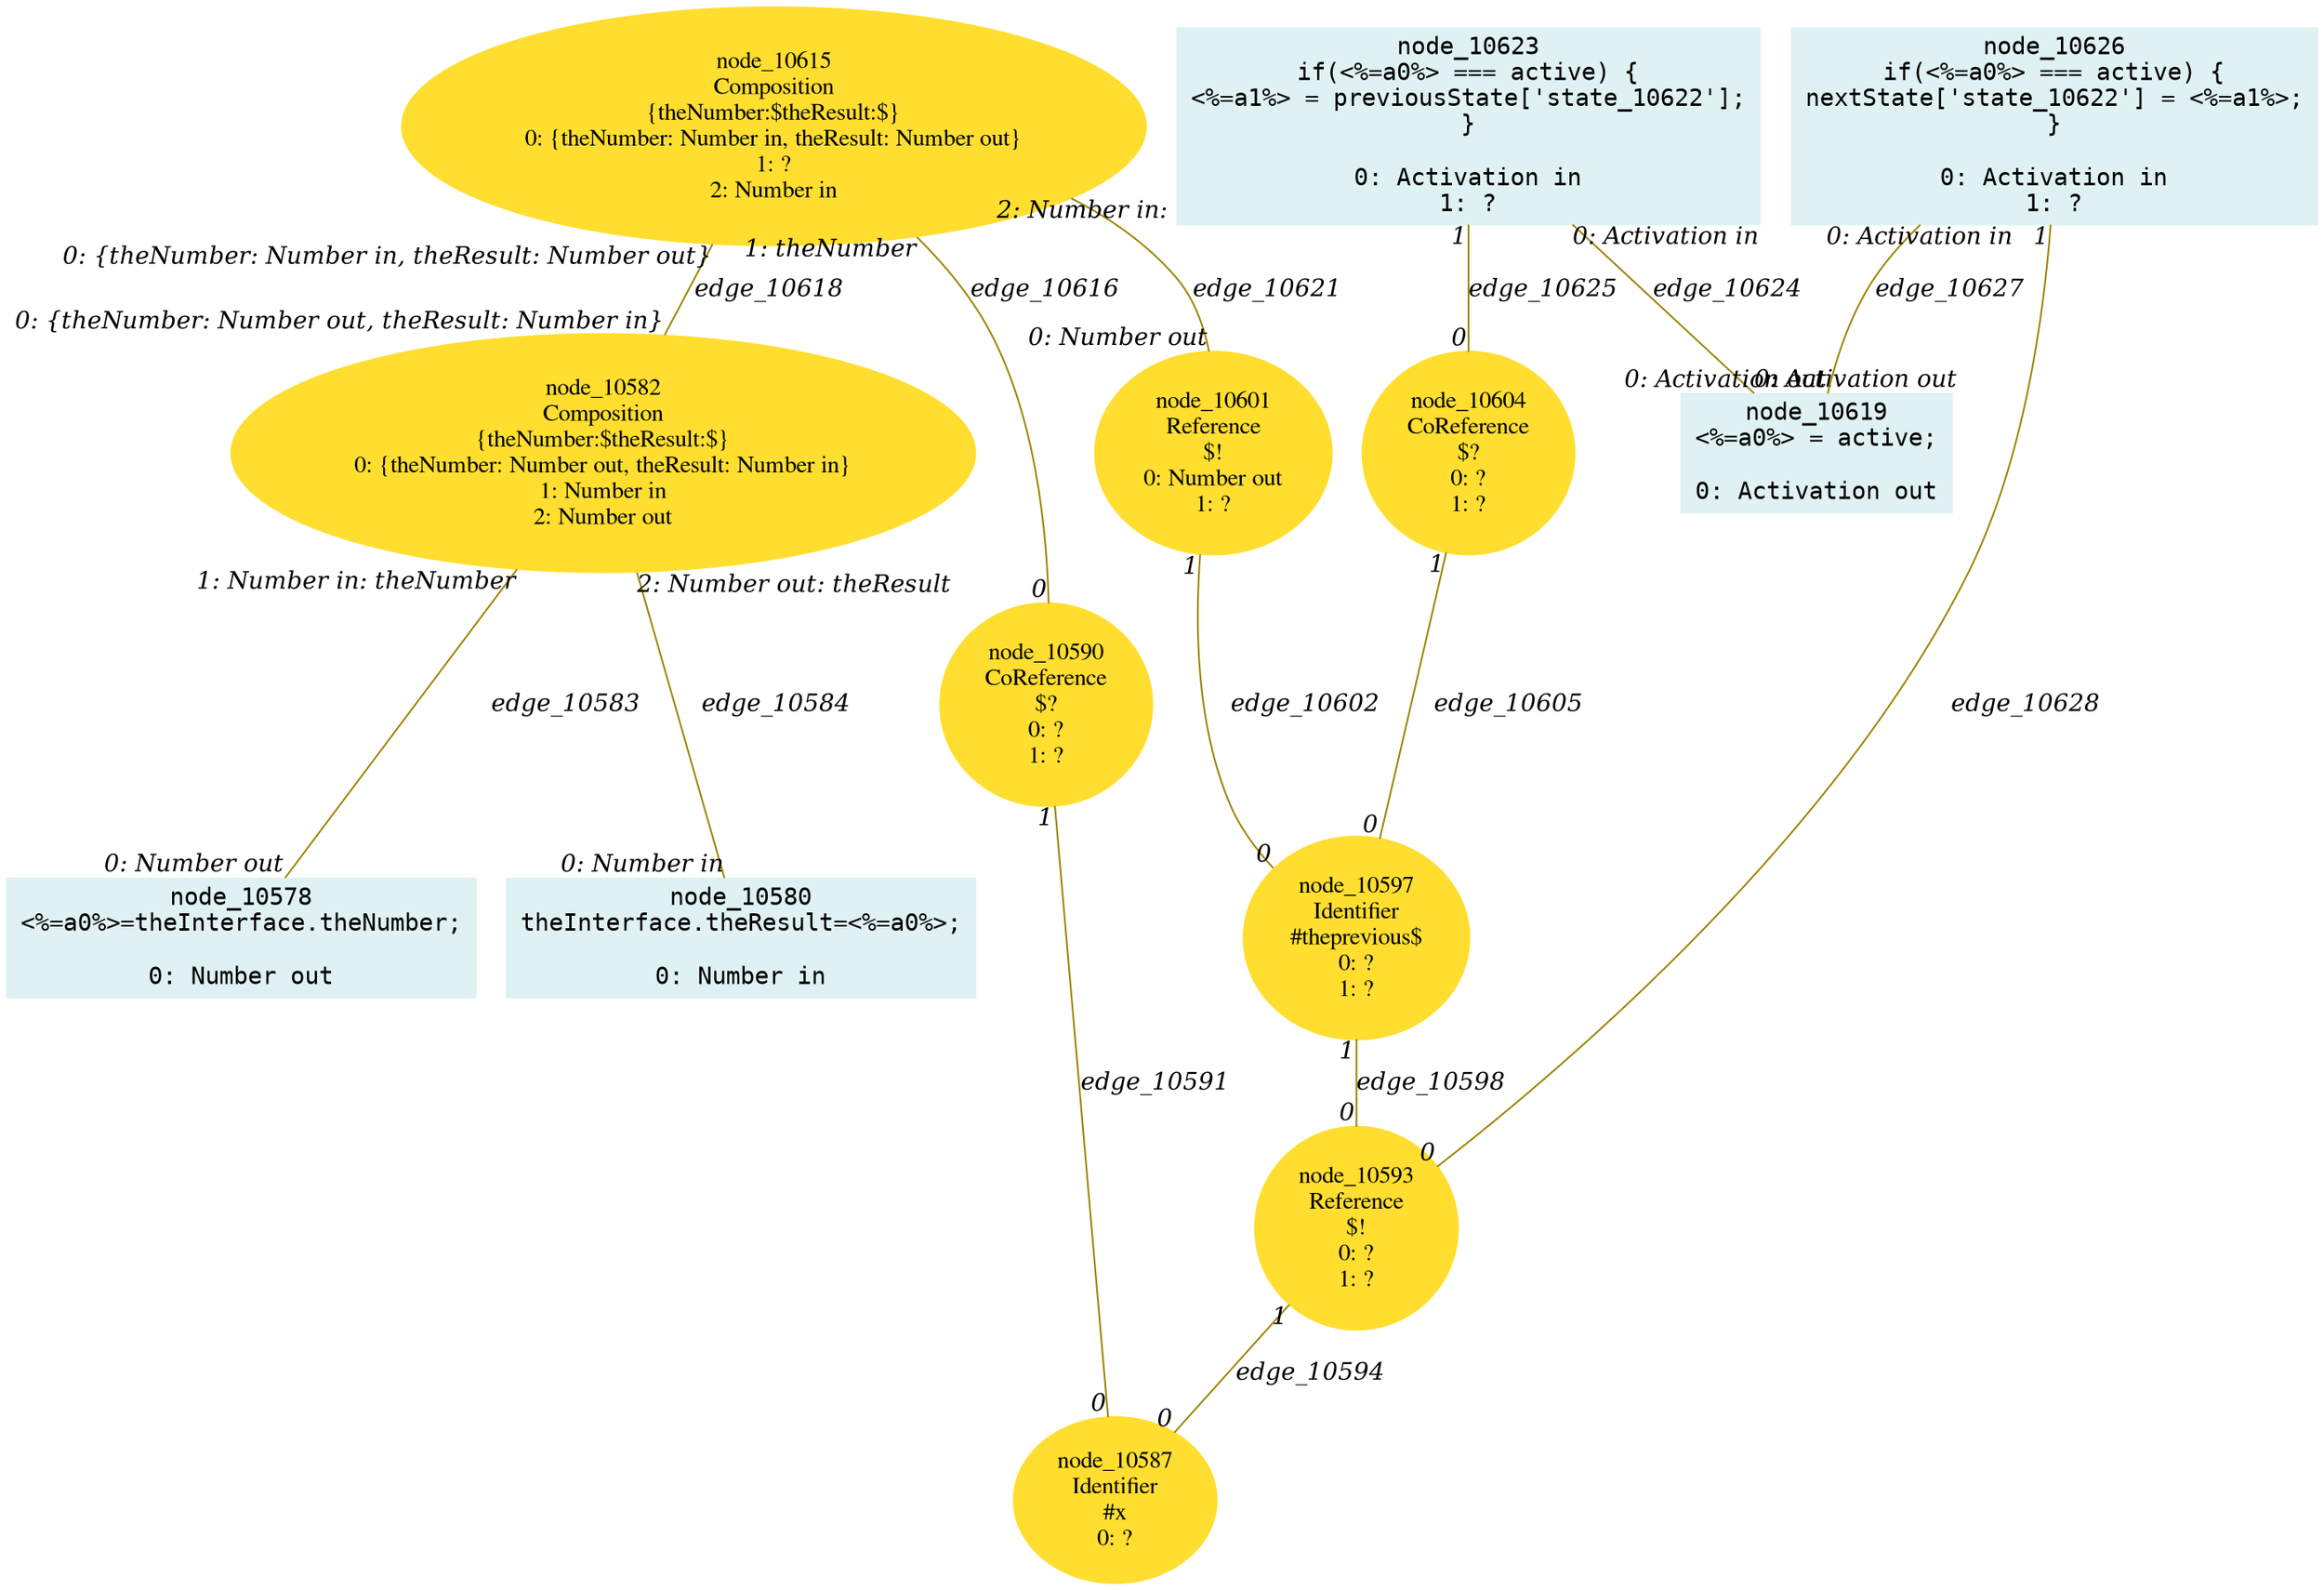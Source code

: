 digraph g{node_10578 [shape="box", style="filled", color="#dff1f2", fontname="Courier", label="node_10578
<%=a0%>=theInterface.theNumber;

0: Number out" ]
node_10580 [shape="box", style="filled", color="#dff1f2", fontname="Courier", label="node_10580
theInterface.theResult=<%=a0%>;

0: Number in" ]
node_10582 [shape="ellipse", style="filled", color="#ffde2f", fontname="Times", label="node_10582
Composition
{theNumber:$theResult:$}
0: {theNumber: Number out, theResult: Number in}
1: Number in
2: Number out" ]
node_10587 [shape="ellipse", style="filled", color="#ffde2f", fontname="Times", label="node_10587
Identifier
#x
0: ?" ]
node_10590 [shape="ellipse", style="filled", color="#ffde2f", fontname="Times", label="node_10590
CoReference
$?
0: ?
1: ?" ]
node_10593 [shape="ellipse", style="filled", color="#ffde2f", fontname="Times", label="node_10593
Reference
$!
0: ?
1: ?" ]
node_10597 [shape="ellipse", style="filled", color="#ffde2f", fontname="Times", label="node_10597
Identifier
#theprevious$
0: ?
1: ?" ]
node_10601 [shape="ellipse", style="filled", color="#ffde2f", fontname="Times", label="node_10601
Reference
$!
0: Number out
1: ?" ]
node_10604 [shape="ellipse", style="filled", color="#ffde2f", fontname="Times", label="node_10604
CoReference
$?
0: ?
1: ?" ]
node_10615 [shape="ellipse", style="filled", color="#ffde2f", fontname="Times", label="node_10615
Composition
{theNumber:$theResult:$}
0: {theNumber: Number in, theResult: Number out}
1: ?
2: Number in" ]
node_10619 [shape="box", style="filled", color="#dff1f2", fontname="Courier", label="node_10619
<%=a0%> = active;

0: Activation out" ]
node_10623 [shape="box", style="filled", color="#dff1f2", fontname="Courier", label="node_10623
if(<%=a0%> === active) {
<%=a1%> = previousState['state_10622'];
}

0: Activation in
1: ?" ]
node_10626 [shape="box", style="filled", color="#dff1f2", fontname="Courier", label="node_10626
if(<%=a0%> === active) {
nextState['state_10622'] = <%=a1%>;
}

0: Activation in
1: ?" ]
node_10582 -> node_10578 [dir=none, arrowHead=none, fontname="Times-Italic", arrowsize=1, color="#9d8400", label="edge_10583",  headlabel="0: Number out", taillabel="1: Number in: theNumber" ]
node_10582 -> node_10580 [dir=none, arrowHead=none, fontname="Times-Italic", arrowsize=1, color="#9d8400", label="edge_10584",  headlabel="0: Number in", taillabel="2: Number out: theResult" ]
node_10590 -> node_10587 [dir=none, arrowHead=none, fontname="Times-Italic", arrowsize=1, color="#9d8400", label="edge_10591",  headlabel="0", taillabel="1" ]
node_10593 -> node_10587 [dir=none, arrowHead=none, fontname="Times-Italic", arrowsize=1, color="#9d8400", label="edge_10594",  headlabel="0", taillabel="1" ]
node_10597 -> node_10593 [dir=none, arrowHead=none, fontname="Times-Italic", arrowsize=1, color="#9d8400", label="edge_10598",  headlabel="0", taillabel="1" ]
node_10601 -> node_10597 [dir=none, arrowHead=none, fontname="Times-Italic", arrowsize=1, color="#9d8400", label="edge_10602",  headlabel="0", taillabel="1" ]
node_10604 -> node_10597 [dir=none, arrowHead=none, fontname="Times-Italic", arrowsize=1, color="#9d8400", label="edge_10605",  headlabel="0", taillabel="1" ]
node_10615 -> node_10590 [dir=none, arrowHead=none, fontname="Times-Italic", arrowsize=1, color="#9d8400", label="edge_10616",  headlabel="0", taillabel="1: theNumber" ]
node_10615 -> node_10582 [dir=none, arrowHead=none, fontname="Times-Italic", arrowsize=1, color="#9d8400", label="edge_10618",  headlabel="0: {theNumber: Number out, theResult: Number in}", taillabel="0: {theNumber: Number in, theResult: Number out}" ]
node_10615 -> node_10601 [dir=none, arrowHead=none, fontname="Times-Italic", arrowsize=1, color="#9d8400", label="edge_10621",  headlabel="0: Number out", taillabel="2: Number in: theResult" ]
node_10623 -> node_10619 [dir=none, arrowHead=none, fontname="Times-Italic", arrowsize=1, color="#9d8400", label="edge_10624",  headlabel="0: Activation out", taillabel="0: Activation in" ]
node_10623 -> node_10604 [dir=none, arrowHead=none, fontname="Times-Italic", arrowsize=1, color="#9d8400", label="edge_10625",  headlabel="0", taillabel="1" ]
node_10626 -> node_10619 [dir=none, arrowHead=none, fontname="Times-Italic", arrowsize=1, color="#9d8400", label="edge_10627",  headlabel="0: Activation out", taillabel="0: Activation in" ]
node_10626 -> node_10593 [dir=none, arrowHead=none, fontname="Times-Italic", arrowsize=1, color="#9d8400", label="edge_10628",  headlabel="0", taillabel="1" ]
}